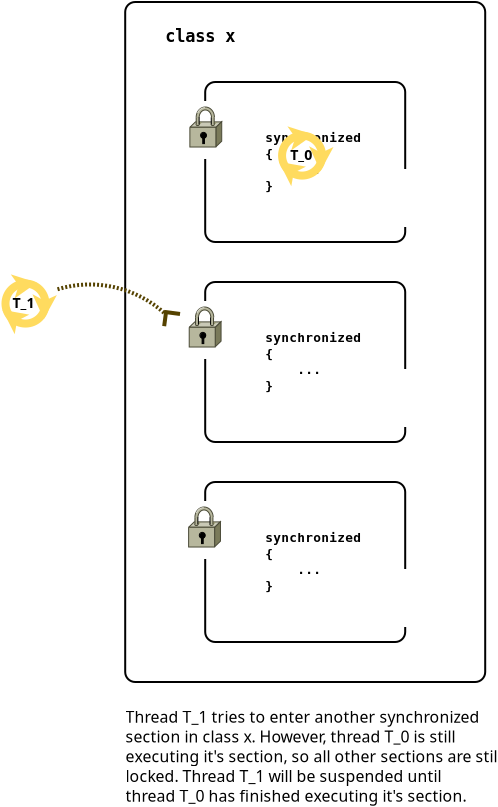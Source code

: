 <?xml version="1.0" encoding="UTF-8"?>
<dia:diagram xmlns:dia="http://www.lysator.liu.se/~alla/dia/">
  <dia:layer name="objects" visible="true">
    <dia:object type="Standard - Box" version="0" id="O0">
      <dia:attribute name="obj_pos">
        <dia:point val="11,6"/>
      </dia:attribute>
      <dia:attribute name="obj_bb">
        <dia:rectangle val="10.95,5.95;29.05,40.05"/>
      </dia:attribute>
      <dia:attribute name="elem_corner">
        <dia:point val="11,6"/>
      </dia:attribute>
      <dia:attribute name="elem_width">
        <dia:real val="18"/>
      </dia:attribute>
      <dia:attribute name="elem_height">
        <dia:real val="34"/>
      </dia:attribute>
      <dia:attribute name="border_width">
        <dia:real val="0.1"/>
      </dia:attribute>
      <dia:attribute name="show_background">
        <dia:boolean val="true"/>
      </dia:attribute>
      <dia:attribute name="corner_radius">
        <dia:real val="0.5"/>
      </dia:attribute>
    </dia:object>
    <dia:group>
      <dia:object type="Standard - Box" version="0" id="O1">
        <dia:attribute name="obj_pos">
          <dia:point val="15,10"/>
        </dia:attribute>
        <dia:attribute name="obj_bb">
          <dia:rectangle val="14.95,9.95;25.05,18.05"/>
        </dia:attribute>
        <dia:attribute name="elem_corner">
          <dia:point val="15,10"/>
        </dia:attribute>
        <dia:attribute name="elem_width">
          <dia:real val="10"/>
        </dia:attribute>
        <dia:attribute name="elem_height">
          <dia:real val="8"/>
        </dia:attribute>
        <dia:attribute name="border_width">
          <dia:real val="0.1"/>
        </dia:attribute>
        <dia:attribute name="show_background">
          <dia:boolean val="true"/>
        </dia:attribute>
        <dia:attribute name="corner_radius">
          <dia:real val="0.5"/>
        </dia:attribute>
      </dia:object>
      <dia:object type="Standard - Text" version="1" id="O2">
        <dia:attribute name="obj_pos">
          <dia:point val="18,13"/>
        </dia:attribute>
        <dia:attribute name="obj_bb">
          <dia:rectangle val="18,12.405;22.62,15.553"/>
        </dia:attribute>
        <dia:attribute name="text">
          <dia:composite type="text">
            <dia:attribute name="string">
              <dia:string>#synchronized
{
    ...
}#</dia:string>
            </dia:attribute>
            <dia:attribute name="font">
              <dia:font family="monospace" style="80" name="Courier-Bold"/>
            </dia:attribute>
            <dia:attribute name="height">
              <dia:real val="0.8"/>
            </dia:attribute>
            <dia:attribute name="pos">
              <dia:point val="18,13"/>
            </dia:attribute>
            <dia:attribute name="color">
              <dia:color val="#000000"/>
            </dia:attribute>
            <dia:attribute name="alignment">
              <dia:enum val="0"/>
            </dia:attribute>
          </dia:composite>
        </dia:attribute>
        <dia:attribute name="valign">
          <dia:enum val="3"/>
        </dia:attribute>
      </dia:object>
      <dia:object type="Standard - Box" version="0" id="O3">
        <dia:attribute name="obj_pos">
          <dia:point val="13.8,11"/>
        </dia:attribute>
        <dia:attribute name="obj_bb">
          <dia:rectangle val="13.75,10.95;16.25,13.85"/>
        </dia:attribute>
        <dia:attribute name="elem_corner">
          <dia:point val="13.8,11"/>
        </dia:attribute>
        <dia:attribute name="elem_width">
          <dia:real val="2.4"/>
        </dia:attribute>
        <dia:attribute name="elem_height">
          <dia:real val="2.8"/>
        </dia:attribute>
        <dia:attribute name="border_width">
          <dia:real val="0.1"/>
        </dia:attribute>
        <dia:attribute name="border_color">
          <dia:color val="#ffffff"/>
        </dia:attribute>
        <dia:attribute name="show_background">
          <dia:boolean val="true"/>
        </dia:attribute>
      </dia:object>
      <dia:object type="Standard - Box" version="0" id="O4">
        <dia:attribute name="obj_pos">
          <dia:point val="23.8,14.4"/>
        </dia:attribute>
        <dia:attribute name="obj_bb">
          <dia:rectangle val="23.75,14.35;26.25,17.25"/>
        </dia:attribute>
        <dia:attribute name="elem_corner">
          <dia:point val="23.8,14.4"/>
        </dia:attribute>
        <dia:attribute name="elem_width">
          <dia:real val="2.4"/>
        </dia:attribute>
        <dia:attribute name="elem_height">
          <dia:real val="2.8"/>
        </dia:attribute>
        <dia:attribute name="border_width">
          <dia:real val="0.1"/>
        </dia:attribute>
        <dia:attribute name="border_color">
          <dia:color val="#ffffff"/>
        </dia:attribute>
        <dia:attribute name="show_background">
          <dia:boolean val="true"/>
        </dia:attribute>
      </dia:object>
    </dia:group>
    <dia:group>
      <dia:object type="Standard - Box" version="0" id="O5">
        <dia:attribute name="obj_pos">
          <dia:point val="15,20"/>
        </dia:attribute>
        <dia:attribute name="obj_bb">
          <dia:rectangle val="14.95,19.95;25.05,28.05"/>
        </dia:attribute>
        <dia:attribute name="elem_corner">
          <dia:point val="15,20"/>
        </dia:attribute>
        <dia:attribute name="elem_width">
          <dia:real val="10"/>
        </dia:attribute>
        <dia:attribute name="elem_height">
          <dia:real val="8"/>
        </dia:attribute>
        <dia:attribute name="border_width">
          <dia:real val="0.1"/>
        </dia:attribute>
        <dia:attribute name="show_background">
          <dia:boolean val="true"/>
        </dia:attribute>
        <dia:attribute name="corner_radius">
          <dia:real val="0.5"/>
        </dia:attribute>
      </dia:object>
      <dia:object type="Standard - Text" version="1" id="O6">
        <dia:attribute name="obj_pos">
          <dia:point val="18,23"/>
        </dia:attribute>
        <dia:attribute name="obj_bb">
          <dia:rectangle val="18,22.405;22.62,25.552"/>
        </dia:attribute>
        <dia:attribute name="text">
          <dia:composite type="text">
            <dia:attribute name="string">
              <dia:string>#synchronized
{
    ...
}#</dia:string>
            </dia:attribute>
            <dia:attribute name="font">
              <dia:font family="monospace" style="80" name="Courier-Bold"/>
            </dia:attribute>
            <dia:attribute name="height">
              <dia:real val="0.8"/>
            </dia:attribute>
            <dia:attribute name="pos">
              <dia:point val="18,23"/>
            </dia:attribute>
            <dia:attribute name="color">
              <dia:color val="#000000"/>
            </dia:attribute>
            <dia:attribute name="alignment">
              <dia:enum val="0"/>
            </dia:attribute>
          </dia:composite>
        </dia:attribute>
        <dia:attribute name="valign">
          <dia:enum val="3"/>
        </dia:attribute>
      </dia:object>
      <dia:object type="Standard - Box" version="0" id="O7">
        <dia:attribute name="obj_pos">
          <dia:point val="13.8,21"/>
        </dia:attribute>
        <dia:attribute name="obj_bb">
          <dia:rectangle val="13.75,20.95;16.25,23.85"/>
        </dia:attribute>
        <dia:attribute name="elem_corner">
          <dia:point val="13.8,21"/>
        </dia:attribute>
        <dia:attribute name="elem_width">
          <dia:real val="2.4"/>
        </dia:attribute>
        <dia:attribute name="elem_height">
          <dia:real val="2.8"/>
        </dia:attribute>
        <dia:attribute name="border_width">
          <dia:real val="0.1"/>
        </dia:attribute>
        <dia:attribute name="border_color">
          <dia:color val="#ffffff"/>
        </dia:attribute>
        <dia:attribute name="show_background">
          <dia:boolean val="true"/>
        </dia:attribute>
      </dia:object>
      <dia:object type="Standard - Box" version="0" id="O8">
        <dia:attribute name="obj_pos">
          <dia:point val="23.8,24.4"/>
        </dia:attribute>
        <dia:attribute name="obj_bb">
          <dia:rectangle val="23.75,24.35;26.25,27.25"/>
        </dia:attribute>
        <dia:attribute name="elem_corner">
          <dia:point val="23.8,24.4"/>
        </dia:attribute>
        <dia:attribute name="elem_width">
          <dia:real val="2.4"/>
        </dia:attribute>
        <dia:attribute name="elem_height">
          <dia:real val="2.8"/>
        </dia:attribute>
        <dia:attribute name="border_width">
          <dia:real val="0.1"/>
        </dia:attribute>
        <dia:attribute name="border_color">
          <dia:color val="#ffffff"/>
        </dia:attribute>
        <dia:attribute name="show_background">
          <dia:boolean val="true"/>
        </dia:attribute>
      </dia:object>
    </dia:group>
    <dia:group>
      <dia:object type="Standard - Box" version="0" id="O9">
        <dia:attribute name="obj_pos">
          <dia:point val="15,30"/>
        </dia:attribute>
        <dia:attribute name="obj_bb">
          <dia:rectangle val="14.95,29.95;25.05,38.05"/>
        </dia:attribute>
        <dia:attribute name="elem_corner">
          <dia:point val="15,30"/>
        </dia:attribute>
        <dia:attribute name="elem_width">
          <dia:real val="10"/>
        </dia:attribute>
        <dia:attribute name="elem_height">
          <dia:real val="8"/>
        </dia:attribute>
        <dia:attribute name="border_width">
          <dia:real val="0.1"/>
        </dia:attribute>
        <dia:attribute name="show_background">
          <dia:boolean val="true"/>
        </dia:attribute>
        <dia:attribute name="corner_radius">
          <dia:real val="0.5"/>
        </dia:attribute>
      </dia:object>
      <dia:object type="Standard - Text" version="1" id="O10">
        <dia:attribute name="obj_pos">
          <dia:point val="18,33"/>
        </dia:attribute>
        <dia:attribute name="obj_bb">
          <dia:rectangle val="18,32.405;22.62,35.553"/>
        </dia:attribute>
        <dia:attribute name="text">
          <dia:composite type="text">
            <dia:attribute name="string">
              <dia:string>#synchronized
{
    ...
}#</dia:string>
            </dia:attribute>
            <dia:attribute name="font">
              <dia:font family="monospace" style="80" name="Courier-Bold"/>
            </dia:attribute>
            <dia:attribute name="height">
              <dia:real val="0.8"/>
            </dia:attribute>
            <dia:attribute name="pos">
              <dia:point val="18,33"/>
            </dia:attribute>
            <dia:attribute name="color">
              <dia:color val="#000000"/>
            </dia:attribute>
            <dia:attribute name="alignment">
              <dia:enum val="0"/>
            </dia:attribute>
          </dia:composite>
        </dia:attribute>
        <dia:attribute name="valign">
          <dia:enum val="3"/>
        </dia:attribute>
      </dia:object>
      <dia:object type="Standard - Box" version="0" id="O11">
        <dia:attribute name="obj_pos">
          <dia:point val="13.8,31"/>
        </dia:attribute>
        <dia:attribute name="obj_bb">
          <dia:rectangle val="13.75,30.95;16.25,33.85"/>
        </dia:attribute>
        <dia:attribute name="elem_corner">
          <dia:point val="13.8,31"/>
        </dia:attribute>
        <dia:attribute name="elem_width">
          <dia:real val="2.4"/>
        </dia:attribute>
        <dia:attribute name="elem_height">
          <dia:real val="2.8"/>
        </dia:attribute>
        <dia:attribute name="border_width">
          <dia:real val="0.1"/>
        </dia:attribute>
        <dia:attribute name="border_color">
          <dia:color val="#ffffff"/>
        </dia:attribute>
        <dia:attribute name="show_background">
          <dia:boolean val="true"/>
        </dia:attribute>
      </dia:object>
      <dia:object type="Standard - Box" version="0" id="O12">
        <dia:attribute name="obj_pos">
          <dia:point val="23.8,34.4"/>
        </dia:attribute>
        <dia:attribute name="obj_bb">
          <dia:rectangle val="23.75,34.35;26.25,37.25"/>
        </dia:attribute>
        <dia:attribute name="elem_corner">
          <dia:point val="23.8,34.4"/>
        </dia:attribute>
        <dia:attribute name="elem_width">
          <dia:real val="2.4"/>
        </dia:attribute>
        <dia:attribute name="elem_height">
          <dia:real val="2.8"/>
        </dia:attribute>
        <dia:attribute name="border_width">
          <dia:real val="0.1"/>
        </dia:attribute>
        <dia:attribute name="border_color">
          <dia:color val="#ffffff"/>
        </dia:attribute>
        <dia:attribute name="show_background">
          <dia:boolean val="true"/>
        </dia:attribute>
      </dia:object>
    </dia:group>
    <dia:object type="Standard - Text" version="1" id="O13">
      <dia:attribute name="obj_pos">
        <dia:point val="13,8"/>
      </dia:attribute>
      <dia:attribute name="obj_bb">
        <dia:rectangle val="13,7.213;16.57,8.2"/>
      </dia:attribute>
      <dia:attribute name="text">
        <dia:composite type="text">
          <dia:attribute name="string">
            <dia:string>#class x#</dia:string>
          </dia:attribute>
          <dia:attribute name="font">
            <dia:font family="monospace" style="80" name="Courier-Bold"/>
          </dia:attribute>
          <dia:attribute name="height">
            <dia:real val="1.058"/>
          </dia:attribute>
          <dia:attribute name="pos">
            <dia:point val="13,8"/>
          </dia:attribute>
          <dia:attribute name="color">
            <dia:color val="#000000"/>
          </dia:attribute>
          <dia:attribute name="alignment">
            <dia:enum val="0"/>
          </dia:attribute>
        </dia:composite>
      </dia:attribute>
      <dia:attribute name="valign">
        <dia:enum val="3"/>
      </dia:attribute>
    </dia:object>
  </dia:layer>
  <dia:layer name="extras" visible="true">
    <dia:group>
      <dia:object type="Standard - Ellipse" version="0" id="O14">
        <dia:attribute name="obj_pos">
          <dia:point val="18.844,12.68"/>
        </dia:attribute>
        <dia:attribute name="obj_bb">
          <dia:rectangle val="18.644,12.48;21.044,14.88"/>
        </dia:attribute>
        <dia:attribute name="elem_corner">
          <dia:point val="18.844,12.68"/>
        </dia:attribute>
        <dia:attribute name="elem_width">
          <dia:real val="2"/>
        </dia:attribute>
        <dia:attribute name="elem_height">
          <dia:real val="2"/>
        </dia:attribute>
        <dia:attribute name="border_width">
          <dia:real val="0.4"/>
        </dia:attribute>
        <dia:attribute name="border_color">
          <dia:color val="#ffdb5f"/>
        </dia:attribute>
        <dia:attribute name="aspect">
          <dia:enum val="2"/>
        </dia:attribute>
      </dia:object>
      <dia:object type="Standard - Line" version="0" id="O15">
        <dia:attribute name="obj_pos">
          <dia:point val="19.637,14.697"/>
        </dia:attribute>
        <dia:attribute name="obj_bb">
          <dia:rectangle val="18.6,13.92;19.947,15.146"/>
        </dia:attribute>
        <dia:attribute name="conn_endpoints">
          <dia:point val="19.637,14.697"/>
          <dia:point val="18.69,13.99"/>
        </dia:attribute>
        <dia:attribute name="numcp">
          <dia:int val="1"/>
        </dia:attribute>
        <dia:attribute name="line_color">
          <dia:color val="#ffdb5f"/>
        </dia:attribute>
        <dia:attribute name="end_arrow">
          <dia:enum val="22"/>
        </dia:attribute>
        <dia:attribute name="end_arrow_length">
          <dia:real val="1.0"/>
        </dia:attribute>
        <dia:attribute name="end_arrow_width">
          <dia:real val="1.0"/>
        </dia:attribute>
      </dia:object>
      <dia:object type="Standard - Line" version="0" id="O16">
        <dia:attribute name="obj_pos">
          <dia:point val="20.8,13.335"/>
        </dia:attribute>
        <dia:attribute name="obj_bb">
          <dia:rectangle val="20.188,13.283;21.411,14.565"/>
        </dia:attribute>
        <dia:attribute name="conn_endpoints">
          <dia:point val="20.8,13.335"/>
          <dia:point val="20.762,14.454"/>
        </dia:attribute>
        <dia:attribute name="numcp">
          <dia:int val="1"/>
        </dia:attribute>
        <dia:attribute name="line_color">
          <dia:color val="#ffdb5f"/>
        </dia:attribute>
        <dia:attribute name="end_arrow">
          <dia:enum val="22"/>
        </dia:attribute>
        <dia:attribute name="end_arrow_length">
          <dia:real val="1.0"/>
        </dia:attribute>
        <dia:attribute name="end_arrow_width">
          <dia:real val="1.0"/>
        </dia:attribute>
      </dia:object>
      <dia:object type="Standard - Line" version="0" id="O17">
        <dia:attribute name="obj_pos">
          <dia:point val="19.525,12.772"/>
        </dia:attribute>
        <dia:attribute name="obj_bb">
          <dia:rectangle val="19.22,12.2;20.523,13.41"/>
        </dia:attribute>
        <dia:attribute name="conn_endpoints">
          <dia:point val="19.525,12.772"/>
          <dia:point val="20.413,12.635"/>
        </dia:attribute>
        <dia:attribute name="numcp">
          <dia:int val="1"/>
        </dia:attribute>
        <dia:attribute name="line_color">
          <dia:color val="#ffdb5f"/>
        </dia:attribute>
        <dia:attribute name="end_arrow">
          <dia:enum val="22"/>
        </dia:attribute>
        <dia:attribute name="end_arrow_length">
          <dia:real val="1.0"/>
        </dia:attribute>
        <dia:attribute name="end_arrow_width">
          <dia:real val="1.0"/>
        </dia:attribute>
      </dia:object>
    </dia:group>
    <dia:object type="Cisco - Lock" version="1" id="O18">
      <dia:attribute name="obj_pos">
        <dia:point val="14.234,11.251"/>
      </dia:attribute>
      <dia:attribute name="obj_bb">
        <dia:rectangle val="14.233,11.25;15.826,13.251"/>
      </dia:attribute>
      <dia:attribute name="meta">
        <dia:composite type="dict"/>
      </dia:attribute>
      <dia:attribute name="elem_corner">
        <dia:point val="14.234,11.251"/>
      </dia:attribute>
      <dia:attribute name="elem_width">
        <dia:real val="1.592"/>
      </dia:attribute>
      <dia:attribute name="elem_height">
        <dia:real val="2.0"/>
      </dia:attribute>
      <dia:attribute name="line_width">
        <dia:real val="0.1"/>
      </dia:attribute>
      <dia:attribute name="line_colour">
        <dia:color val="#000000"/>
      </dia:attribute>
      <dia:attribute name="fill_colour">
        <dia:color val="#ffffff"/>
      </dia:attribute>
      <dia:attribute name="show_background">
        <dia:boolean val="true"/>
      </dia:attribute>
      <dia:attribute name="line_style">
        <dia:enum val="0"/>
        <dia:real val="1"/>
      </dia:attribute>
      <dia:attribute name="flip_horizontal">
        <dia:boolean val="false"/>
      </dia:attribute>
      <dia:attribute name="flip_vertical">
        <dia:boolean val="false"/>
      </dia:attribute>
      <dia:attribute name="subscale">
        <dia:real val="1"/>
      </dia:attribute>
    </dia:object>
    <dia:object type="Cisco - Lock" version="1" id="O19">
      <dia:attribute name="obj_pos">
        <dia:point val="14.201,21.251"/>
      </dia:attribute>
      <dia:attribute name="obj_bb">
        <dia:rectangle val="14.2,21.25;15.793,23.252"/>
      </dia:attribute>
      <dia:attribute name="meta">
        <dia:composite type="dict"/>
      </dia:attribute>
      <dia:attribute name="elem_corner">
        <dia:point val="14.201,21.251"/>
      </dia:attribute>
      <dia:attribute name="elem_width">
        <dia:real val="1.592"/>
      </dia:attribute>
      <dia:attribute name="elem_height">
        <dia:real val="2.0"/>
      </dia:attribute>
      <dia:attribute name="line_width">
        <dia:real val="0.1"/>
      </dia:attribute>
      <dia:attribute name="line_colour">
        <dia:color val="#000000"/>
      </dia:attribute>
      <dia:attribute name="fill_colour">
        <dia:color val="#ffffff"/>
      </dia:attribute>
      <dia:attribute name="show_background">
        <dia:boolean val="true"/>
      </dia:attribute>
      <dia:attribute name="line_style">
        <dia:enum val="0"/>
        <dia:real val="1"/>
      </dia:attribute>
      <dia:attribute name="flip_horizontal">
        <dia:boolean val="false"/>
      </dia:attribute>
      <dia:attribute name="flip_vertical">
        <dia:boolean val="false"/>
      </dia:attribute>
      <dia:attribute name="subscale">
        <dia:real val="1"/>
      </dia:attribute>
    </dia:object>
    <dia:object type="Cisco - Lock" version="1" id="O20">
      <dia:attribute name="obj_pos">
        <dia:point val="14.171,31.251"/>
      </dia:attribute>
      <dia:attribute name="obj_bb">
        <dia:rectangle val="14.17,31.25;15.764,33.252"/>
      </dia:attribute>
      <dia:attribute name="meta">
        <dia:composite type="dict"/>
      </dia:attribute>
      <dia:attribute name="elem_corner">
        <dia:point val="14.171,31.251"/>
      </dia:attribute>
      <dia:attribute name="elem_width">
        <dia:real val="1.592"/>
      </dia:attribute>
      <dia:attribute name="elem_height">
        <dia:real val="2.0"/>
      </dia:attribute>
      <dia:attribute name="line_width">
        <dia:real val="0.1"/>
      </dia:attribute>
      <dia:attribute name="line_colour">
        <dia:color val="#000000"/>
      </dia:attribute>
      <dia:attribute name="fill_colour">
        <dia:color val="#ffffff"/>
      </dia:attribute>
      <dia:attribute name="show_background">
        <dia:boolean val="true"/>
      </dia:attribute>
      <dia:attribute name="line_style">
        <dia:enum val="0"/>
        <dia:real val="1"/>
      </dia:attribute>
      <dia:attribute name="flip_horizontal">
        <dia:boolean val="false"/>
      </dia:attribute>
      <dia:attribute name="flip_vertical">
        <dia:boolean val="false"/>
      </dia:attribute>
      <dia:attribute name="subscale">
        <dia:real val="1"/>
      </dia:attribute>
    </dia:object>
    <dia:group>
      <dia:object type="Standard - Ellipse" version="0" id="O21">
        <dia:attribute name="obj_pos">
          <dia:point val="5.014,20.079"/>
        </dia:attribute>
        <dia:attribute name="obj_bb">
          <dia:rectangle val="4.814,19.879;7.214,22.279"/>
        </dia:attribute>
        <dia:attribute name="elem_corner">
          <dia:point val="5.014,20.079"/>
        </dia:attribute>
        <dia:attribute name="elem_width">
          <dia:real val="2"/>
        </dia:attribute>
        <dia:attribute name="elem_height">
          <dia:real val="2"/>
        </dia:attribute>
        <dia:attribute name="border_width">
          <dia:real val="0.4"/>
        </dia:attribute>
        <dia:attribute name="border_color">
          <dia:color val="#ffdb5f"/>
        </dia:attribute>
        <dia:attribute name="aspect">
          <dia:enum val="2"/>
        </dia:attribute>
      </dia:object>
      <dia:object type="Standard - Line" version="0" id="O22">
        <dia:attribute name="obj_pos">
          <dia:point val="5.807,22.097"/>
        </dia:attribute>
        <dia:attribute name="obj_bb">
          <dia:rectangle val="4.77,21.32;6.117,22.545"/>
        </dia:attribute>
        <dia:attribute name="conn_endpoints">
          <dia:point val="5.807,22.097"/>
          <dia:point val="4.86,21.39"/>
        </dia:attribute>
        <dia:attribute name="numcp">
          <dia:int val="1"/>
        </dia:attribute>
        <dia:attribute name="line_color">
          <dia:color val="#ffdb5f"/>
        </dia:attribute>
        <dia:attribute name="end_arrow">
          <dia:enum val="22"/>
        </dia:attribute>
        <dia:attribute name="end_arrow_length">
          <dia:real val="1.0"/>
        </dia:attribute>
        <dia:attribute name="end_arrow_width">
          <dia:real val="1.0"/>
        </dia:attribute>
      </dia:object>
      <dia:object type="Standard - Line" version="0" id="O23">
        <dia:attribute name="obj_pos">
          <dia:point val="6.97,20.734"/>
        </dia:attribute>
        <dia:attribute name="obj_bb">
          <dia:rectangle val="6.358,20.683;7.581,21.965"/>
        </dia:attribute>
        <dia:attribute name="conn_endpoints">
          <dia:point val="6.97,20.734"/>
          <dia:point val="6.932,21.853"/>
        </dia:attribute>
        <dia:attribute name="numcp">
          <dia:int val="1"/>
        </dia:attribute>
        <dia:attribute name="line_color">
          <dia:color val="#ffdb5f"/>
        </dia:attribute>
        <dia:attribute name="end_arrow">
          <dia:enum val="22"/>
        </dia:attribute>
        <dia:attribute name="end_arrow_length">
          <dia:real val="1.0"/>
        </dia:attribute>
        <dia:attribute name="end_arrow_width">
          <dia:real val="1.0"/>
        </dia:attribute>
      </dia:object>
      <dia:object type="Standard - Line" version="0" id="O24">
        <dia:attribute name="obj_pos">
          <dia:point val="5.695,20.172"/>
        </dia:attribute>
        <dia:attribute name="obj_bb">
          <dia:rectangle val="5.39,19.6;6.693,20.809"/>
        </dia:attribute>
        <dia:attribute name="conn_endpoints">
          <dia:point val="5.695,20.172"/>
          <dia:point val="6.582,20.034"/>
        </dia:attribute>
        <dia:attribute name="numcp">
          <dia:int val="1"/>
        </dia:attribute>
        <dia:attribute name="line_color">
          <dia:color val="#ffdb5f"/>
        </dia:attribute>
        <dia:attribute name="end_arrow">
          <dia:enum val="22"/>
        </dia:attribute>
        <dia:attribute name="end_arrow_length">
          <dia:real val="1.0"/>
        </dia:attribute>
        <dia:attribute name="end_arrow_width">
          <dia:real val="1.0"/>
        </dia:attribute>
      </dia:object>
    </dia:group>
    <dia:object type="Standard - Arc" version="0" id="O25">
      <dia:attribute name="obj_pos">
        <dia:point val="7.616,20.363"/>
      </dia:attribute>
      <dia:attribute name="obj_bb">
        <dia:rectangle val="7.49,20.024;13.854,22.426"/>
      </dia:attribute>
      <dia:attribute name="conn_endpoints">
        <dia:point val="7.616,20.363"/>
        <dia:point val="13.65,22.3"/>
      </dia:attribute>
      <dia:attribute name="arc_color">
        <dia:color val="#554200"/>
      </dia:attribute>
      <dia:attribute name="curve_distance">
        <dia:real val="-0.989"/>
      </dia:attribute>
      <dia:attribute name="line_width">
        <dia:real val="0.2"/>
      </dia:attribute>
      <dia:attribute name="line_style">
        <dia:enum val="4"/>
      </dia:attribute>
      <dia:attribute name="end_arrow">
        <dia:enum val="25"/>
      </dia:attribute>
      <dia:attribute name="end_arrow_length">
        <dia:real val="1.0"/>
      </dia:attribute>
      <dia:attribute name="end_arrow_width">
        <dia:real val="1.0"/>
      </dia:attribute>
    </dia:object>
    <dia:object type="Standard - Text" version="1" id="O26">
      <dia:attribute name="obj_pos">
        <dia:point val="19.25,13.9"/>
      </dia:attribute>
      <dia:attribute name="obj_bb">
        <dia:rectangle val="19.25,13.245;20.575,14.068"/>
      </dia:attribute>
      <dia:attribute name="text">
        <dia:composite type="text">
          <dia:attribute name="string">
            <dia:string>#T_0#</dia:string>
          </dia:attribute>
          <dia:attribute name="font">
            <dia:font family="sans" style="80" name="Helvetica-Bold"/>
          </dia:attribute>
          <dia:attribute name="height">
            <dia:real val="0.882"/>
          </dia:attribute>
          <dia:attribute name="pos">
            <dia:point val="19.25,13.9"/>
          </dia:attribute>
          <dia:attribute name="color">
            <dia:color val="#000000"/>
          </dia:attribute>
          <dia:attribute name="alignment">
            <dia:enum val="0"/>
          </dia:attribute>
        </dia:composite>
      </dia:attribute>
      <dia:attribute name="valign">
        <dia:enum val="3"/>
      </dia:attribute>
    </dia:object>
    <dia:object type="Standard - Text" version="1" id="O27">
      <dia:attribute name="obj_pos">
        <dia:point val="5.37,21.305"/>
      </dia:attribute>
      <dia:attribute name="obj_bb">
        <dia:rectangle val="5.37,20.629;6.716,21.514"/>
      </dia:attribute>
      <dia:attribute name="text">
        <dia:composite type="text">
          <dia:attribute name="string">
            <dia:string>#T_1#</dia:string>
          </dia:attribute>
          <dia:attribute name="font">
            <dia:font family="sans" style="80" name="Helvetica-Bold"/>
          </dia:attribute>
          <dia:attribute name="height">
            <dia:real val="0.882"/>
          </dia:attribute>
          <dia:attribute name="pos">
            <dia:point val="5.37,21.305"/>
          </dia:attribute>
          <dia:attribute name="color">
            <dia:color val="#000000"/>
          </dia:attribute>
          <dia:attribute name="alignment">
            <dia:enum val="0"/>
          </dia:attribute>
        </dia:composite>
      </dia:attribute>
      <dia:attribute name="valign">
        <dia:enum val="3"/>
      </dia:attribute>
    </dia:object>
  </dia:layer>
  <dia:layer name="text" visible="true" active="true">
    <dia:object type="Standard - Text" version="1" id="O28">
      <dia:attribute name="obj_pos">
        <dia:point val="11.02,42.035"/>
      </dia:attribute>
      <dia:attribute name="obj_bb">
        <dia:rectangle val="11.02,41.277;31.253,46.22"/>
      </dia:attribute>
      <dia:attribute name="text">
        <dia:composite type="text">
          <dia:attribute name="string">
            <dia:string>#Thread T_1 tries to enter another synchronized
section in class x. However, thread T_0 is still
executing it's section, so all other sections are still 
locked. Thread T_1 will be suspended until
thread T_0 has finished executing it's section.#</dia:string>
          </dia:attribute>
          <dia:attribute name="font">
            <dia:font family="sans" style="0" name="Helvetica"/>
          </dia:attribute>
          <dia:attribute name="height">
            <dia:real val="0.988"/>
          </dia:attribute>
          <dia:attribute name="pos">
            <dia:point val="11.02,42.035"/>
          </dia:attribute>
          <dia:attribute name="color">
            <dia:color val="#000000"/>
          </dia:attribute>
          <dia:attribute name="alignment">
            <dia:enum val="0"/>
          </dia:attribute>
        </dia:composite>
      </dia:attribute>
      <dia:attribute name="valign">
        <dia:enum val="3"/>
      </dia:attribute>
    </dia:object>
  </dia:layer>
</dia:diagram>

